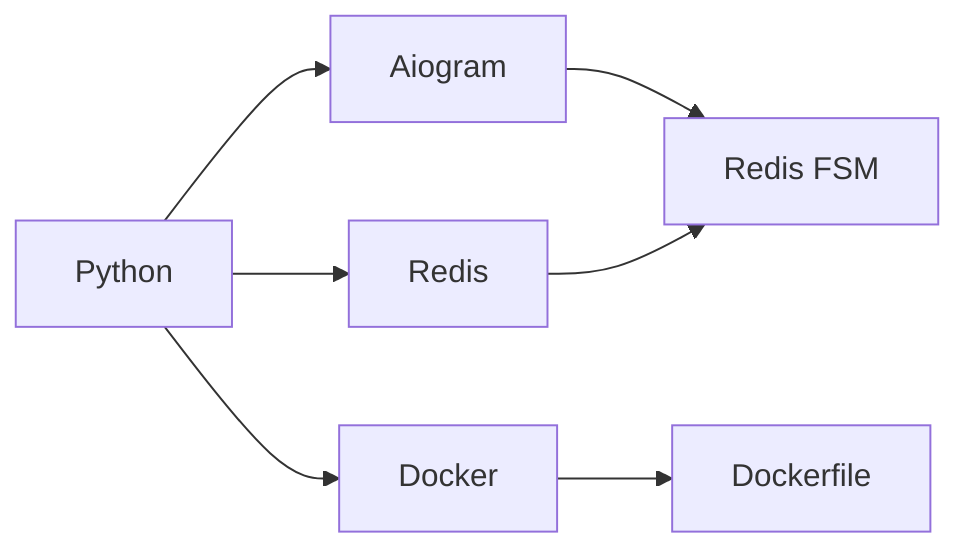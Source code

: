 graph LR
    A[Python] --> B[Aiogram]
    B --> BA[Redis FSM]
    C --> BA[Redis FSM]
    A --> C[Redis]
    A --> D[Docker]
    D --> AD[Dockerfile]